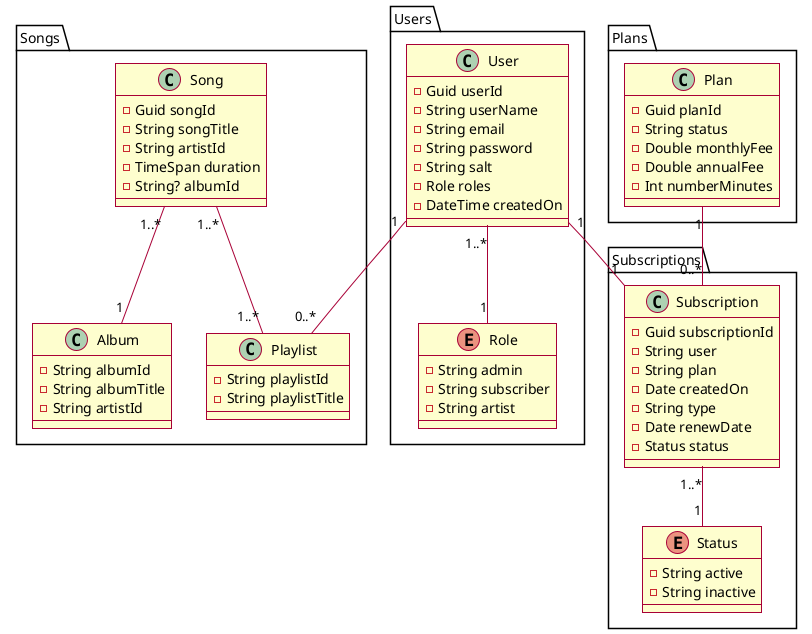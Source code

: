 @startuml
'https://plantuml.com/class-diagram
skin rose
skinparam shadowing false
'left to right direction

package Songs {
    class Song{
        - Guid songId
        - String songTitle
        - String artistId
        - TimeSpan duration
        - String? albumId
    }

    class Album {
        - String albumId
        - String albumTitle
        - String artistId
    }

    class Playlist {
        - String playlistId
        - String playlistTitle
    }
}

package Users {
    class User {
        - Guid userId
        - String userName
        - String email
        - String password
        - String salt
        - Role roles
        - DateTime createdOn
    }

    enum Role {
        - String admin
        - String subscriber
        - String artist
    }
}

package Plans {
    class Plan{
        - Guid planId
        - String status
        - Double monthlyFee
        - Double annualFee
        - Int numberMinutes
    }
}

package Subscriptions {
    class Subscription {
        - Guid subscriptionId
        - String user
        - String plan
        - Date createdOn
        - String type
        - Date renewDate
        - Status status
    }

    enum Status {
        - String active
        - String inactive
    }
}

Song "1..*" -- "1" Album
Song "1..*" -- "1..*" Playlist

User "1..*" -- "1" Role
User "1" -- "0..*" Playlist
User "1" -- "1" Subscription

Plan "1" -- "0..*" Subscription
Subscription "1..*" -- "1" Status

@enduml